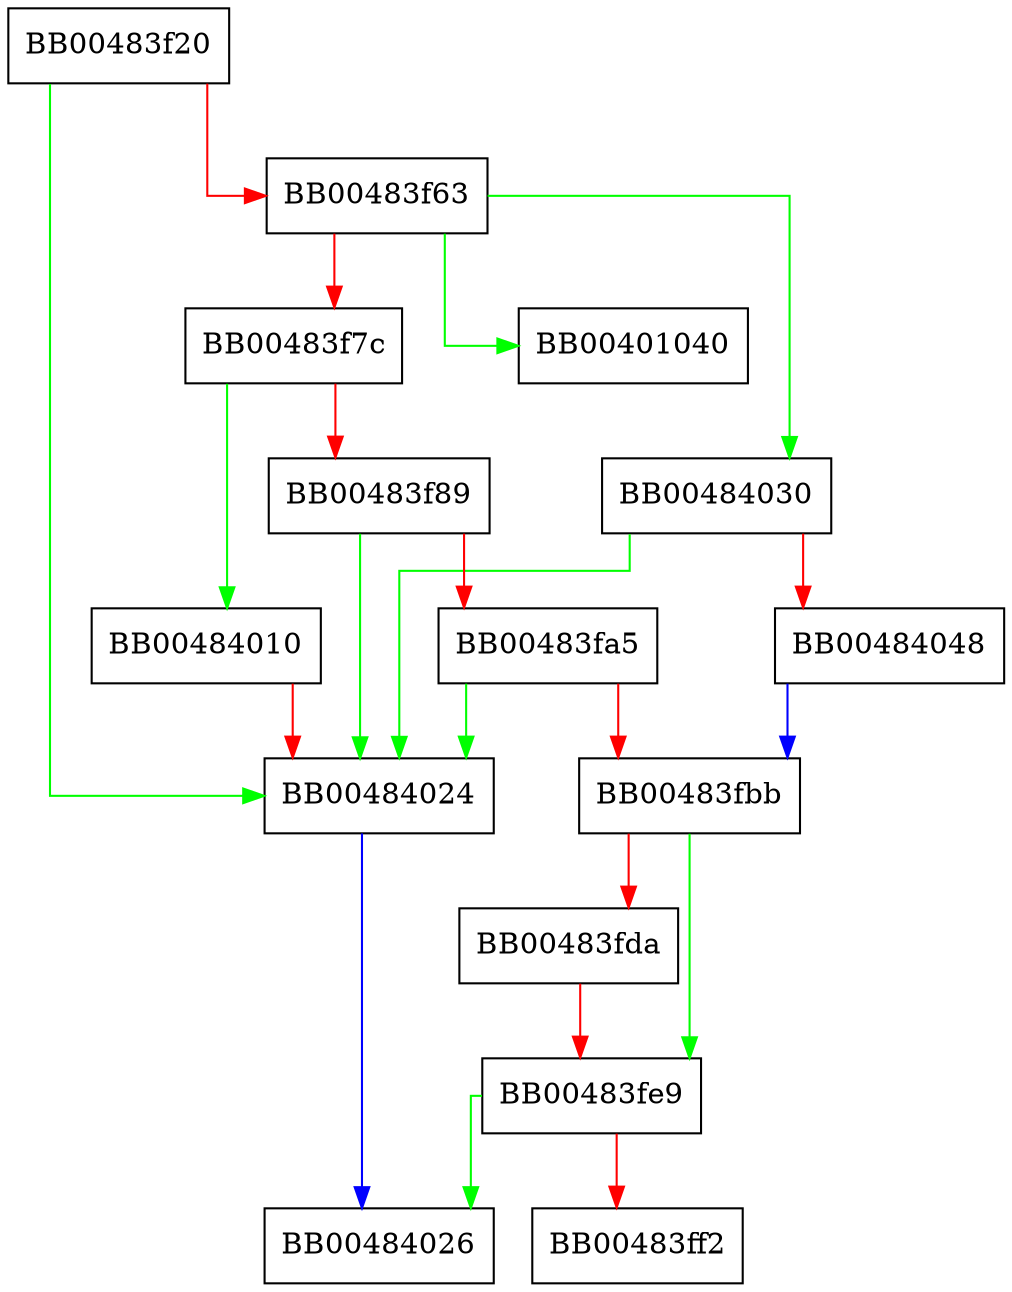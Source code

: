 digraph cmd_RecordPadding {
  node [shape="box"];
  graph [splines=ortho];
  BB00483f20 -> BB00484024 [color="green"];
  BB00483f20 -> BB00483f63 [color="red"];
  BB00483f63 -> BB00401040 [color="green"];
  BB00483f63 -> BB00484030 [color="green"];
  BB00483f63 -> BB00483f7c [color="red"];
  BB00483f7c -> BB00484010 [color="green"];
  BB00483f7c -> BB00483f89 [color="red"];
  BB00483f89 -> BB00484024 [color="green"];
  BB00483f89 -> BB00483fa5 [color="red"];
  BB00483fa5 -> BB00484024 [color="green"];
  BB00483fa5 -> BB00483fbb [color="red"];
  BB00483fbb -> BB00483fe9 [color="green"];
  BB00483fbb -> BB00483fda [color="red"];
  BB00483fda -> BB00483fe9 [color="red"];
  BB00483fe9 -> BB00484026 [color="green"];
  BB00483fe9 -> BB00483ff2 [color="red"];
  BB00484010 -> BB00484024 [color="red"];
  BB00484024 -> BB00484026 [color="blue"];
  BB00484030 -> BB00484024 [color="green"];
  BB00484030 -> BB00484048 [color="red"];
  BB00484048 -> BB00483fbb [color="blue"];
}